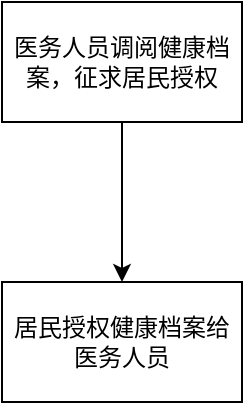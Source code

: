 <mxfile version="14.8.1" type="github">
  <diagram id="-VDqTMFOUdqTUBOHut5n" name="第 1 页">
    <mxGraphModel dx="1422" dy="772" grid="1" gridSize="10" guides="1" tooltips="1" connect="1" arrows="1" fold="1" page="1" pageScale="1" pageWidth="827" pageHeight="1169" math="0" shadow="0">
      <root>
        <mxCell id="0" />
        <mxCell id="1" parent="0" />
        <mxCell id="zOtERRI5a5NgmAWoLWOh-3" style="edgeStyle=orthogonalEdgeStyle;rounded=0;orthogonalLoop=1;jettySize=auto;html=1;entryX=0.5;entryY=0;entryDx=0;entryDy=0;" edge="1" parent="1" source="zOtERRI5a5NgmAWoLWOh-1" target="zOtERRI5a5NgmAWoLWOh-2">
          <mxGeometry relative="1" as="geometry" />
        </mxCell>
        <mxCell id="zOtERRI5a5NgmAWoLWOh-1" value="医务人员调阅健康档案，征求居民授权" style="rounded=0;whiteSpace=wrap;html=1;" vertex="1" parent="1">
          <mxGeometry x="280" y="110" width="120" height="60" as="geometry" />
        </mxCell>
        <mxCell id="zOtERRI5a5NgmAWoLWOh-2" value="居民授权健康档案给医务人员" style="rounded=0;whiteSpace=wrap;html=1;" vertex="1" parent="1">
          <mxGeometry x="280" y="250" width="120" height="60" as="geometry" />
        </mxCell>
      </root>
    </mxGraphModel>
  </diagram>
</mxfile>
